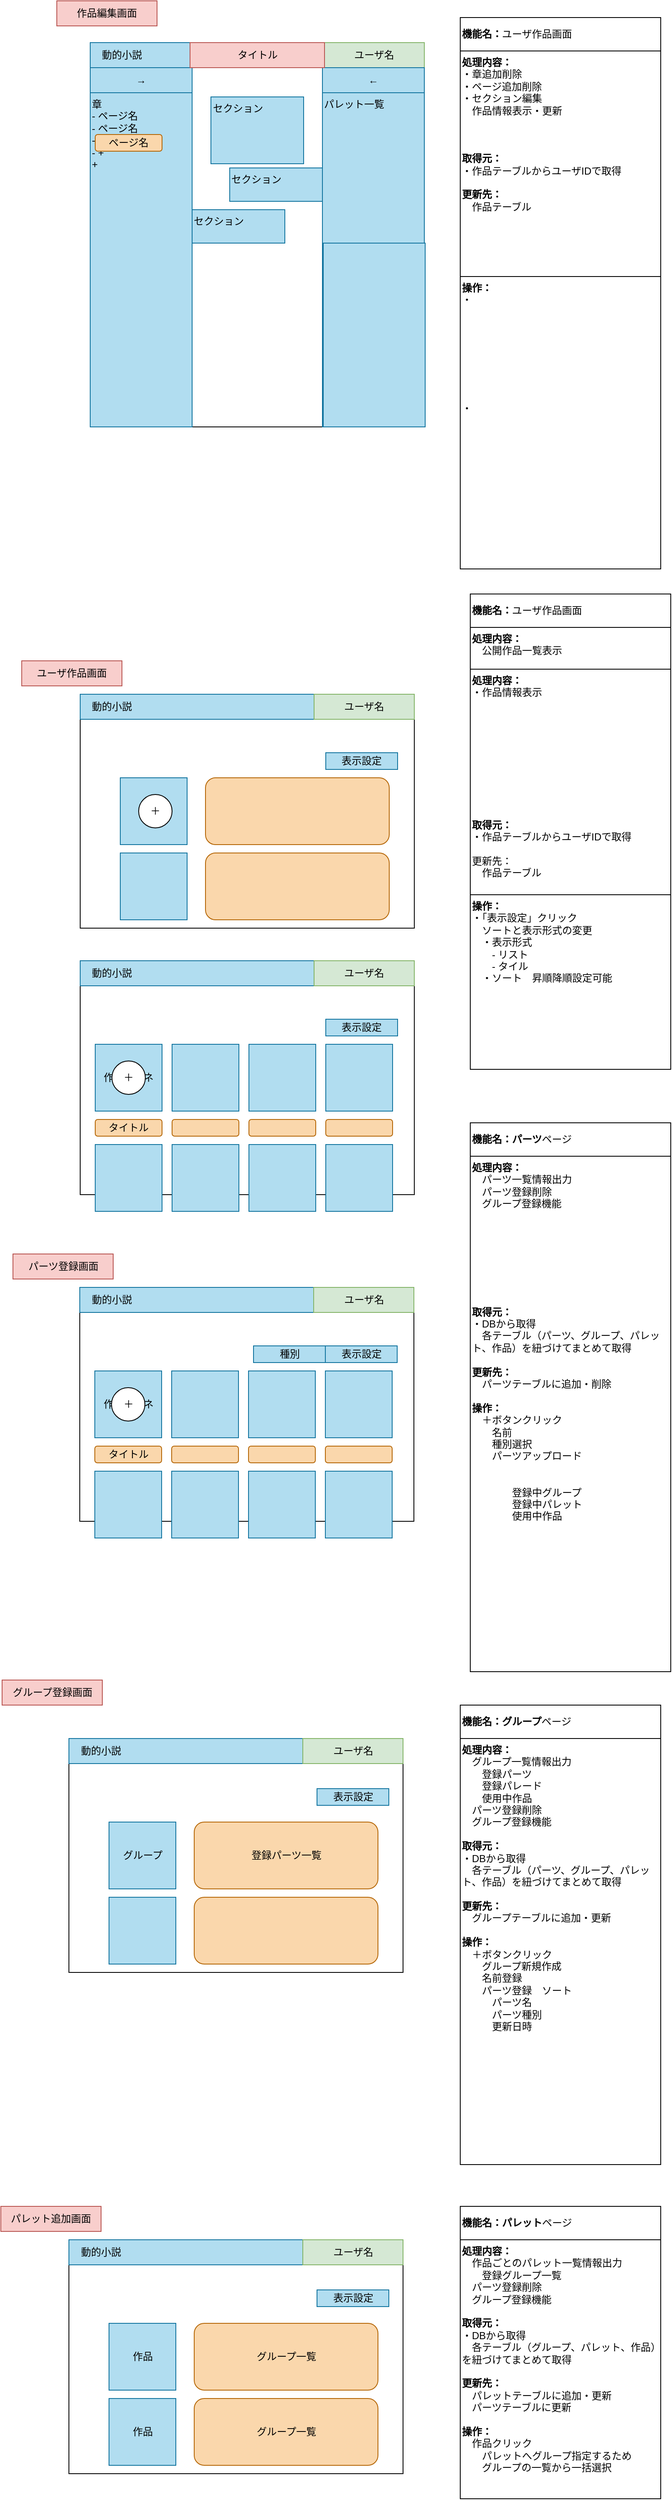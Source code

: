 <mxfile>
    <diagram id="nHD_Gq8wWqjprAnxEH-Q" name="ページ1">
        <mxGraphModel dx="1054" dy="617" grid="1" gridSize="10" guides="1" tooltips="1" connect="1" arrows="1" fold="1" page="1" pageScale="1" pageWidth="827" pageHeight="1169" math="0" shadow="0">
            <root>
                <mxCell id="0"/>
                <mxCell id="1" parent="0"/>
                <mxCell id="25" value="" style="rounded=0;whiteSpace=wrap;html=1;fontColor=#000000;" parent="1" vertex="1">
                    <mxGeometry x="120" y="850" width="400" height="280" as="geometry"/>
                </mxCell>
                <mxCell id="26" value="&lt;font color=&quot;#000000&quot;&gt;　動的小説&lt;/font&gt;" style="rounded=0;whiteSpace=wrap;html=1;fillColor=#b1ddf0;strokeColor=#10739e;align=left;" parent="1" vertex="1">
                    <mxGeometry x="120" y="850" width="400" height="30" as="geometry"/>
                </mxCell>
                <mxCell id="39" value="" style="rounded=0;whiteSpace=wrap;html=1;fillColor=#b1ddf0;strokeColor=#10739e;fontColor=#000000;" parent="1" vertex="1">
                    <mxGeometry x="168" y="950" width="80" height="80" as="geometry"/>
                </mxCell>
                <mxCell id="42" value="&lt;font color=&quot;#000000&quot;&gt;&lt;br&gt;&lt;/font&gt;" style="rounded=1;whiteSpace=wrap;html=1;fillColor=#fad7ac;strokeColor=#b46504;" parent="1" vertex="1">
                    <mxGeometry x="270" y="950" width="220" height="80" as="geometry"/>
                </mxCell>
                <mxCell id="48" value="表示設定" style="rounded=0;whiteSpace=wrap;html=1;fillColor=#b1ddf0;strokeColor=#10739e;fontColor=#000000;" parent="1" vertex="1">
                    <mxGeometry x="414" y="920" width="86" height="20" as="geometry"/>
                </mxCell>
                <mxCell id="64" value="" style="rounded=0;whiteSpace=wrap;html=1;fontColor=#000000;" parent="1" vertex="1">
                    <mxGeometry x="120" y="1169" width="400" height="280" as="geometry"/>
                </mxCell>
                <mxCell id="68" value="作品サムネ" style="rounded=0;whiteSpace=wrap;html=1;fillColor=#b1ddf0;strokeColor=#10739e;fontColor=#000000;" parent="1" vertex="1">
                    <mxGeometry x="138" y="1269" width="80" height="80" as="geometry"/>
                </mxCell>
                <mxCell id="69" value="" style="rounded=0;whiteSpace=wrap;html=1;fillColor=#b1ddf0;strokeColor=#10739e;fontColor=#000000;" parent="1" vertex="1">
                    <mxGeometry x="322" y="1269" width="80" height="80" as="geometry"/>
                </mxCell>
                <mxCell id="76" value="表示設定" style="rounded=0;whiteSpace=wrap;html=1;fillColor=#b1ddf0;strokeColor=#10739e;fontColor=#000000;" parent="1" vertex="1">
                    <mxGeometry x="414" y="1239" width="86" height="20" as="geometry"/>
                </mxCell>
                <mxCell id="78" value="&lt;font color=&quot;#000000&quot;&gt;&lt;br&gt;&lt;/font&gt;" style="rounded=1;whiteSpace=wrap;html=1;fillColor=#fad7ac;strokeColor=#b46504;" parent="1" vertex="1">
                    <mxGeometry x="270" y="1040" width="220" height="80" as="geometry"/>
                </mxCell>
                <mxCell id="80" value="" style="rounded=0;whiteSpace=wrap;html=1;fillColor=#b1ddf0;strokeColor=#10739e;fontColor=#000000;" parent="1" vertex="1">
                    <mxGeometry x="168" y="1040" width="80" height="80" as="geometry"/>
                </mxCell>
                <mxCell id="81" value="" style="rounded=0;whiteSpace=wrap;html=1;fillColor=#b1ddf0;strokeColor=#10739e;fontColor=#000000;" parent="1" vertex="1">
                    <mxGeometry x="230" y="1269" width="80" height="80" as="geometry"/>
                </mxCell>
                <mxCell id="82" value="" style="rounded=0;whiteSpace=wrap;html=1;fillColor=#b1ddf0;strokeColor=#10739e;fontColor=#000000;" parent="1" vertex="1">
                    <mxGeometry x="414" y="1269" width="80" height="80" as="geometry"/>
                </mxCell>
                <mxCell id="83" value="&lt;font color=&quot;#000000&quot;&gt;タイトル&lt;br&gt;&lt;/font&gt;" style="rounded=1;whiteSpace=wrap;html=1;fillColor=#fad7ac;strokeColor=#b46504;" parent="1" vertex="1">
                    <mxGeometry x="138" y="1359" width="80" height="20" as="geometry"/>
                </mxCell>
                <mxCell id="84" value="&lt;font color=&quot;#000000&quot;&gt;&lt;br&gt;&lt;/font&gt;" style="rounded=1;whiteSpace=wrap;html=1;fillColor=#fad7ac;strokeColor=#b46504;" parent="1" vertex="1">
                    <mxGeometry x="230" y="1359" width="80" height="20" as="geometry"/>
                </mxCell>
                <mxCell id="85" value="&lt;font color=&quot;#000000&quot;&gt;&lt;br&gt;&lt;/font&gt;" style="rounded=1;whiteSpace=wrap;html=1;fillColor=#fad7ac;strokeColor=#b46504;" parent="1" vertex="1">
                    <mxGeometry x="322" y="1359" width="80" height="20" as="geometry"/>
                </mxCell>
                <mxCell id="86" value="&lt;font color=&quot;#000000&quot;&gt;&lt;br&gt;&lt;/font&gt;" style="rounded=1;whiteSpace=wrap;html=1;fillColor=#fad7ac;strokeColor=#b46504;" parent="1" vertex="1">
                    <mxGeometry x="414" y="1359" width="80" height="20" as="geometry"/>
                </mxCell>
                <mxCell id="87" value="" style="rounded=0;whiteSpace=wrap;html=1;fillColor=#b1ddf0;strokeColor=#10739e;fontColor=#000000;" parent="1" vertex="1">
                    <mxGeometry x="138" y="1389" width="80" height="80" as="geometry"/>
                </mxCell>
                <mxCell id="88" value="" style="rounded=0;whiteSpace=wrap;html=1;fillColor=#b1ddf0;strokeColor=#10739e;fontColor=#000000;" parent="1" vertex="1">
                    <mxGeometry x="322" y="1389" width="80" height="80" as="geometry"/>
                </mxCell>
                <mxCell id="89" value="" style="rounded=0;whiteSpace=wrap;html=1;fillColor=#b1ddf0;strokeColor=#10739e;fontColor=#000000;" parent="1" vertex="1">
                    <mxGeometry x="230" y="1389" width="80" height="80" as="geometry"/>
                </mxCell>
                <mxCell id="90" value="" style="rounded=0;whiteSpace=wrap;html=1;fillColor=#b1ddf0;strokeColor=#10739e;fontColor=#000000;" parent="1" vertex="1">
                    <mxGeometry x="414" y="1389" width="80" height="80" as="geometry"/>
                </mxCell>
                <mxCell id="112" value="&lt;font&gt;ユーザ名&lt;br&gt;&lt;/font&gt;" style="rounded=0;whiteSpace=wrap;html=1;fillColor=#d5e8d4;strokeColor=#82b366;fontColor=#000000;" parent="1" vertex="1">
                    <mxGeometry x="400" y="850" width="120" height="30" as="geometry"/>
                </mxCell>
                <mxCell id="136" value="&lt;font color=&quot;#000000&quot;&gt;　動的小説&lt;/font&gt;" style="rounded=0;whiteSpace=wrap;html=1;fillColor=#b1ddf0;strokeColor=#10739e;align=left;" parent="1" vertex="1">
                    <mxGeometry x="120" y="1169" width="400" height="30" as="geometry"/>
                </mxCell>
                <mxCell id="137" value="&lt;font&gt;ユーザ名&lt;br&gt;&lt;/font&gt;" style="rounded=0;whiteSpace=wrap;html=1;fillColor=#d5e8d4;strokeColor=#82b366;fontColor=#000000;" parent="1" vertex="1">
                    <mxGeometry x="400" y="1169" width="120" height="30" as="geometry"/>
                </mxCell>
                <mxCell id="138" value="" style="rounded=0;whiteSpace=wrap;html=1;fontColor=#000000;" parent="1" vertex="1">
                    <mxGeometry x="106.5" y="2100" width="400" height="280" as="geometry"/>
                </mxCell>
                <mxCell id="139" value="&lt;font color=&quot;#000000&quot;&gt;　動的小説&lt;/font&gt;" style="rounded=0;whiteSpace=wrap;html=1;fillColor=#b1ddf0;strokeColor=#10739e;align=left;" parent="1" vertex="1">
                    <mxGeometry x="106.5" y="2100" width="400" height="30" as="geometry"/>
                </mxCell>
                <mxCell id="141" value="グループ" style="rounded=0;whiteSpace=wrap;html=1;fillColor=#b1ddf0;strokeColor=#10739e;fontColor=#000000;" parent="1" vertex="1">
                    <mxGeometry x="154.5" y="2200" width="80" height="80" as="geometry"/>
                </mxCell>
                <mxCell id="142" value="&lt;font color=&quot;#000000&quot;&gt;登録パーツ一覧&lt;br&gt;&lt;/font&gt;" style="rounded=1;whiteSpace=wrap;html=1;fillColor=#fad7ac;strokeColor=#b46504;" parent="1" vertex="1">
                    <mxGeometry x="256.5" y="2200" width="220" height="80" as="geometry"/>
                </mxCell>
                <mxCell id="144" value="&lt;font color=&quot;#000000&quot;&gt;&lt;br&gt;&lt;/font&gt;" style="rounded=1;whiteSpace=wrap;html=1;fillColor=#fad7ac;strokeColor=#b46504;" parent="1" vertex="1">
                    <mxGeometry x="256.5" y="2290" width="220" height="80" as="geometry"/>
                </mxCell>
                <mxCell id="145" value="" style="rounded=0;whiteSpace=wrap;html=1;fillColor=#b1ddf0;strokeColor=#10739e;fontColor=#000000;" parent="1" vertex="1">
                    <mxGeometry x="154.5" y="2290" width="80" height="80" as="geometry"/>
                </mxCell>
                <mxCell id="146" value="&lt;font&gt;ユーザ名&lt;br&gt;&lt;/font&gt;" style="rounded=0;whiteSpace=wrap;html=1;fillColor=#d5e8d4;strokeColor=#82b366;fontColor=#000000;" parent="1" vertex="1">
                    <mxGeometry x="386.5" y="2100" width="120" height="30" as="geometry"/>
                </mxCell>
                <mxCell id="147" value="グループ登録画面" style="rounded=0;whiteSpace=wrap;html=1;fillColor=#f8cecc;strokeColor=#b85450;fontColor=#000000;" parent="1" vertex="1">
                    <mxGeometry x="26.5" y="2030" width="120" height="30" as="geometry"/>
                </mxCell>
                <mxCell id="151" value="ユーザ作品画面" style="rounded=0;whiteSpace=wrap;html=1;fillColor=#f8cecc;strokeColor=#b85450;fontColor=#000000;" parent="1" vertex="1">
                    <mxGeometry x="50" y="810" width="120" height="30" as="geometry"/>
                </mxCell>
                <mxCell id="152" value="＋" style="ellipse;whiteSpace=wrap;html=1;aspect=fixed;" parent="1" vertex="1">
                    <mxGeometry x="190" y="970" width="40" height="40" as="geometry"/>
                </mxCell>
                <mxCell id="153" value="＋" style="ellipse;whiteSpace=wrap;html=1;aspect=fixed;" parent="1" vertex="1">
                    <mxGeometry x="158" y="1289" width="40" height="40" as="geometry"/>
                </mxCell>
                <mxCell id="157" value="" style="rounded=0;whiteSpace=wrap;html=1;fontColor=#000000;" parent="1" vertex="1">
                    <mxGeometry x="119.5" y="1560" width="400" height="280" as="geometry"/>
                </mxCell>
                <mxCell id="158" value="作品サムネ" style="rounded=0;whiteSpace=wrap;html=1;fillColor=#b1ddf0;strokeColor=#10739e;fontColor=#000000;" parent="1" vertex="1">
                    <mxGeometry x="137.5" y="1660" width="80" height="80" as="geometry"/>
                </mxCell>
                <mxCell id="159" value="" style="rounded=0;whiteSpace=wrap;html=1;fillColor=#b1ddf0;strokeColor=#10739e;fontColor=#000000;" parent="1" vertex="1">
                    <mxGeometry x="321.5" y="1660" width="80" height="80" as="geometry"/>
                </mxCell>
                <mxCell id="160" value="表示設定" style="rounded=0;whiteSpace=wrap;html=1;fillColor=#b1ddf0;strokeColor=#10739e;fontColor=#000000;" parent="1" vertex="1">
                    <mxGeometry x="413.5" y="1630" width="86" height="20" as="geometry"/>
                </mxCell>
                <mxCell id="161" value="" style="rounded=0;whiteSpace=wrap;html=1;fillColor=#b1ddf0;strokeColor=#10739e;fontColor=#000000;" parent="1" vertex="1">
                    <mxGeometry x="229.5" y="1660" width="80" height="80" as="geometry"/>
                </mxCell>
                <mxCell id="162" value="" style="rounded=0;whiteSpace=wrap;html=1;fillColor=#b1ddf0;strokeColor=#10739e;fontColor=#000000;" parent="1" vertex="1">
                    <mxGeometry x="413.5" y="1660" width="80" height="80" as="geometry"/>
                </mxCell>
                <mxCell id="163" value="&lt;font color=&quot;#000000&quot;&gt;タイトル&lt;br&gt;&lt;/font&gt;" style="rounded=1;whiteSpace=wrap;html=1;fillColor=#fad7ac;strokeColor=#b46504;" parent="1" vertex="1">
                    <mxGeometry x="137.5" y="1750" width="80" height="20" as="geometry"/>
                </mxCell>
                <mxCell id="164" value="&lt;font color=&quot;#000000&quot;&gt;&lt;br&gt;&lt;/font&gt;" style="rounded=1;whiteSpace=wrap;html=1;fillColor=#fad7ac;strokeColor=#b46504;" parent="1" vertex="1">
                    <mxGeometry x="229.5" y="1750" width="80" height="20" as="geometry"/>
                </mxCell>
                <mxCell id="165" value="&lt;font color=&quot;#000000&quot;&gt;&lt;br&gt;&lt;/font&gt;" style="rounded=1;whiteSpace=wrap;html=1;fillColor=#fad7ac;strokeColor=#b46504;" parent="1" vertex="1">
                    <mxGeometry x="321.5" y="1750" width="80" height="20" as="geometry"/>
                </mxCell>
                <mxCell id="166" value="&lt;font color=&quot;#000000&quot;&gt;&lt;br&gt;&lt;/font&gt;" style="rounded=1;whiteSpace=wrap;html=1;fillColor=#fad7ac;strokeColor=#b46504;" parent="1" vertex="1">
                    <mxGeometry x="413.5" y="1750" width="80" height="20" as="geometry"/>
                </mxCell>
                <mxCell id="167" value="" style="rounded=0;whiteSpace=wrap;html=1;fillColor=#b1ddf0;strokeColor=#10739e;fontColor=#000000;" parent="1" vertex="1">
                    <mxGeometry x="137.5" y="1780" width="80" height="80" as="geometry"/>
                </mxCell>
                <mxCell id="168" value="" style="rounded=0;whiteSpace=wrap;html=1;fillColor=#b1ddf0;strokeColor=#10739e;fontColor=#000000;" parent="1" vertex="1">
                    <mxGeometry x="321.5" y="1780" width="80" height="80" as="geometry"/>
                </mxCell>
                <mxCell id="169" value="" style="rounded=0;whiteSpace=wrap;html=1;fillColor=#b1ddf0;strokeColor=#10739e;fontColor=#000000;" parent="1" vertex="1">
                    <mxGeometry x="229.5" y="1780" width="80" height="80" as="geometry"/>
                </mxCell>
                <mxCell id="170" value="" style="rounded=0;whiteSpace=wrap;html=1;fillColor=#b1ddf0;strokeColor=#10739e;fontColor=#000000;" parent="1" vertex="1">
                    <mxGeometry x="413.5" y="1780" width="80" height="80" as="geometry"/>
                </mxCell>
                <mxCell id="171" value="&lt;font color=&quot;#000000&quot;&gt;　動的小説&lt;/font&gt;" style="rounded=0;whiteSpace=wrap;html=1;fillColor=#b1ddf0;strokeColor=#10739e;align=left;" parent="1" vertex="1">
                    <mxGeometry x="119.5" y="1560" width="400" height="30" as="geometry"/>
                </mxCell>
                <mxCell id="172" value="&lt;font&gt;ユーザ名&lt;br&gt;&lt;/font&gt;" style="rounded=0;whiteSpace=wrap;html=1;fillColor=#d5e8d4;strokeColor=#82b366;fontColor=#000000;" parent="1" vertex="1">
                    <mxGeometry x="399.5" y="1560" width="120" height="30" as="geometry"/>
                </mxCell>
                <mxCell id="174" value="＋" style="ellipse;whiteSpace=wrap;html=1;aspect=fixed;" parent="1" vertex="1">
                    <mxGeometry x="157.5" y="1680" width="40" height="40" as="geometry"/>
                </mxCell>
                <mxCell id="177" value="種別" style="rounded=0;whiteSpace=wrap;html=1;fillColor=#b1ddf0;strokeColor=#10739e;fontColor=#000000;" parent="1" vertex="1">
                    <mxGeometry x="327.5" y="1630" width="86" height="20" as="geometry"/>
                </mxCell>
                <mxCell id="178" value="パーツ登録画面" style="rounded=0;whiteSpace=wrap;html=1;fillColor=#f8cecc;strokeColor=#b85450;fontColor=#000000;" parent="1" vertex="1">
                    <mxGeometry x="39.5" y="1520" width="120" height="30" as="geometry"/>
                </mxCell>
                <mxCell id="180" value="表示設定" style="rounded=0;whiteSpace=wrap;html=1;fillColor=#b1ddf0;strokeColor=#10739e;fontColor=#000000;" parent="1" vertex="1">
                    <mxGeometry x="403.5" y="2160" width="86" height="20" as="geometry"/>
                </mxCell>
                <mxCell id="181" value="" style="rounded=0;whiteSpace=wrap;html=1;fontColor=#000000;" parent="1" vertex="1">
                    <mxGeometry x="132" y="70" width="400" height="460" as="geometry"/>
                </mxCell>
                <mxCell id="182" value="&lt;font color=&quot;#000000&quot;&gt;　動的小説&lt;/font&gt;" style="rounded=0;whiteSpace=wrap;html=1;fillColor=#b1ddf0;strokeColor=#10739e;align=left;" parent="1" vertex="1">
                    <mxGeometry x="132" y="70" width="400" height="30" as="geometry"/>
                </mxCell>
                <mxCell id="183" value="&lt;font&gt;ユーザ名&lt;br&gt;&lt;/font&gt;" style="rounded=0;whiteSpace=wrap;html=1;fillColor=#d5e8d4;strokeColor=#82b366;fontColor=#000000;" parent="1" vertex="1">
                    <mxGeometry x="412" y="70" width="120" height="30" as="geometry"/>
                </mxCell>
                <mxCell id="189" value="&lt;font&gt;作品編集画面&lt;/font&gt;" style="rounded=0;whiteSpace=wrap;html=1;fillColor=#f8cecc;strokeColor=#b85450;fontColor=#000000;" parent="1" vertex="1">
                    <mxGeometry x="92" y="20" width="120" height="30" as="geometry"/>
                </mxCell>
                <mxCell id="201" value="&lt;font color=&quot;#000000&quot;&gt;←&lt;/font&gt;" style="rounded=0;whiteSpace=wrap;html=1;fillColor=#b1ddf0;strokeColor=#10739e;" parent="1" vertex="1">
                    <mxGeometry x="410" y="100" width="122" height="30" as="geometry"/>
                </mxCell>
                <mxCell id="202" value="&lt;font color=&quot;#000000&quot;&gt;→&lt;/font&gt;" style="rounded=0;whiteSpace=wrap;html=1;fillColor=#b1ddf0;strokeColor=#10739e;" parent="1" vertex="1">
                    <mxGeometry x="132" y="100" width="122" height="30" as="geometry"/>
                </mxCell>
                <mxCell id="204" value="&lt;font color=&quot;#000000&quot;&gt;章&lt;br&gt;- ページ名&lt;br&gt;- ページ名&lt;br&gt;- ページ名&lt;br&gt;- +&lt;br&gt;+&lt;br&gt;&lt;/font&gt;" style="rounded=0;whiteSpace=wrap;html=1;fillColor=#b1ddf0;strokeColor=#10739e;align=left;verticalAlign=top;" parent="1" vertex="1">
                    <mxGeometry x="132" y="130" width="122" height="400" as="geometry"/>
                </mxCell>
                <mxCell id="206" value="&lt;font color=&quot;#000000&quot;&gt;パレット一覧&lt;br&gt;&lt;br&gt;&lt;/font&gt;" style="rounded=0;whiteSpace=wrap;html=1;fillColor=#b1ddf0;strokeColor=#10739e;align=left;verticalAlign=top;" parent="1" vertex="1">
                    <mxGeometry x="410" y="130" width="122" height="400" as="geometry"/>
                </mxCell>
                <mxCell id="207" value="&lt;font color=&quot;#000000&quot;&gt;&lt;br&gt;&lt;/font&gt;" style="rounded=0;whiteSpace=wrap;html=1;fillColor=#b1ddf0;strokeColor=#10739e;align=left;verticalAlign=top;" parent="1" vertex="1">
                    <mxGeometry x="411" y="310" width="122" height="220" as="geometry"/>
                </mxCell>
                <mxCell id="208" value="&lt;font color=&quot;#000000&quot;&gt;セクション&lt;br&gt;&lt;/font&gt;" style="rounded=0;whiteSpace=wrap;html=1;fillColor=#b1ddf0;strokeColor=#10739e;align=left;verticalAlign=top;" parent="1" vertex="1">
                    <mxGeometry x="254" y="270" width="111" height="40" as="geometry"/>
                </mxCell>
                <mxCell id="209" value="&lt;font color=&quot;#000000&quot;&gt;セクション&lt;br&gt;&lt;/font&gt;" style="rounded=0;whiteSpace=wrap;html=1;fillColor=#b1ddf0;strokeColor=#10739e;align=left;verticalAlign=top;" parent="1" vertex="1">
                    <mxGeometry x="299" y="220" width="111" height="40" as="geometry"/>
                </mxCell>
                <mxCell id="210" value="&lt;font color=&quot;#000000&quot;&gt;セクション&lt;br&gt;&lt;/font&gt;" style="rounded=0;whiteSpace=wrap;html=1;fillColor=#b1ddf0;strokeColor=#10739e;align=left;verticalAlign=top;" parent="1" vertex="1">
                    <mxGeometry x="276.5" y="135" width="111" height="80" as="geometry"/>
                </mxCell>
                <mxCell id="215" value="タイトル" style="rounded=0;whiteSpace=wrap;html=1;fillColor=#f8cecc;strokeColor=#b85450;fontColor=#000000;" parent="1" vertex="1">
                    <mxGeometry x="251.5" y="70" width="161" height="30" as="geometry"/>
                </mxCell>
                <mxCell id="231" value="&lt;b&gt;機能名：パーツ&lt;/b&gt;ページ" style="rounded=0;whiteSpace=wrap;html=1;align=left;verticalAlign=middle;" vertex="1" parent="1">
                    <mxGeometry x="587" y="1363" width="240" height="40" as="geometry"/>
                </mxCell>
                <mxCell id="232" value="&lt;b&gt;処理内容：&lt;/b&gt;&lt;br&gt;　パーツ一覧情報出力&lt;br&gt;　パーツ登録削除&lt;br&gt;　グループ登録機能&lt;br&gt;&lt;b&gt;&lt;br&gt;&lt;/b&gt;&lt;font color=&quot;#ffffff&quot;&gt;パーツ検索、ソート、表示設定：&lt;br&gt;&lt;/font&gt;&lt;span style=&quot;color: rgb(255 , 255 , 255)&quot;&gt;　- 名前&lt;br&gt;&lt;/span&gt;&lt;span style=&quot;color: rgb(255 , 255 , 255)&quot;&gt;　- 種別（画像、動画、&lt;/span&gt;&lt;span style=&quot;color: rgb(255 , 255 , 255)&quot;&gt;立ち絵、&lt;/span&gt;&lt;span style=&quot;color: rgb(255 , 255 , 255)&quot;&gt;セリフ枠、&lt;/span&gt;&lt;span style=&quot;color: rgb(255 , 255 , 255)&quot;&gt;文字フォントなど&lt;/span&gt;&lt;span style=&quot;color: rgb(255 , 255 , 255)&quot;&gt;）&lt;br&gt;&lt;/span&gt;&lt;font color=&quot;#ffffff&quot;&gt;&lt;span style=&quot;text-align: center&quot;&gt;　- 登録日&lt;/span&gt;&lt;br style=&quot;text-align: center&quot;&gt;&lt;/font&gt;&lt;span style=&quot;color: rgb(255 , 255 , 255) ; text-align: center&quot;&gt;　-&amp;nbsp;&lt;/span&gt;&lt;font color=&quot;#ffffff&quot;&gt;&lt;span style=&quot;text-align: center&quot;&gt;更新日&lt;br&gt;&lt;/span&gt;&lt;/font&gt;&lt;b&gt;&lt;br&gt;取得元：&lt;/b&gt;&lt;br&gt;・DBから取得&lt;br&gt;　各テーブル（パーツ、グループ、パレット、作品）を紐づけてまとめて取得&lt;br&gt;&lt;br&gt;&lt;b&gt;更新先：&lt;/b&gt;&lt;br&gt;　パーツテーブルに追加・削除&lt;br&gt;&lt;br&gt;&lt;b&gt;操作：&lt;/b&gt;&lt;br&gt;　＋ボタンクリック&lt;br&gt;　　名前&lt;br&gt;　　種別選択&lt;br&gt;　　パーツアップロード&lt;br&gt;&lt;span style=&quot;color: rgb(255 , 255 , 255)&quot;&gt;　パーツクリック&lt;/span&gt;&lt;br&gt;&lt;span style=&quot;color: rgb(255 , 255 , 255)&quot;&gt;　　モーダルから詳細表示&lt;/span&gt;&lt;br&gt;　　　　登録中グループ&lt;br&gt;　　　　登録中パレット&lt;br&gt;　　　　使用中作品&lt;br&gt;&lt;div&gt;&lt;span style=&quot;color: rgb(255 , 255 , 255)&quot;&gt;　　　名前変更&lt;/span&gt;&lt;br&gt;&lt;/div&gt;&lt;div&gt;&lt;font color=&quot;#ffffff&quot;&gt;　　　グループ登録&lt;/font&gt;&lt;/div&gt;&lt;div&gt;&lt;font color=&quot;#ffffff&quot;&gt;　　　　グループ名一覧から一括選択&lt;/font&gt;&lt;/div&gt;&lt;div&gt;&lt;div&gt;&lt;font color=&quot;#ffffff&quot;&gt;　　　削除&lt;/font&gt;&lt;/div&gt;&lt;/div&gt;&lt;div&gt;&lt;font color=&quot;#ffffff&quot;&gt;　プルダウンから表示種別を選択&lt;/font&gt;&lt;/div&gt;&lt;div&gt;&lt;font color=&quot;#ffffff&quot;&gt;　　- グループ名&lt;br&gt;&lt;/font&gt;&lt;span style=&quot;color: rgb(255 , 255 , 255)&quot;&gt;　　- 立ち絵&lt;br&gt;　　- セリフ枠&lt;br&gt;　　- 文字フォント&lt;br&gt;　　- 背景画像&lt;br&gt;　　- 動画&lt;/span&gt;&lt;font color=&quot;#ffffff&quot;&gt;&lt;br&gt;&lt;/font&gt;&lt;/div&gt;" style="rounded=0;whiteSpace=wrap;html=1;align=left;verticalAlign=top;" vertex="1" parent="1">
                    <mxGeometry x="587" y="1403" width="240" height="617" as="geometry"/>
                </mxCell>
                <mxCell id="233" value="&lt;b&gt;機能名：グループ&lt;/b&gt;ページ" style="rounded=0;whiteSpace=wrap;html=1;align=left;verticalAlign=middle;" vertex="1" parent="1">
                    <mxGeometry x="575" y="2060" width="240" height="40" as="geometry"/>
                </mxCell>
                <mxCell id="234" value="&lt;b&gt;処理内容：&lt;/b&gt;&lt;br&gt;　グループ一覧情報出力&lt;br&gt;　　登録パーツ&lt;br&gt;　　登録パレード&lt;br&gt;　　使用中作品&lt;br&gt;　パーツ登録削除&lt;br&gt;　グループ登録機能&lt;br&gt;&lt;br&gt;&lt;b&gt;取得元：&lt;/b&gt;&lt;br&gt;・DBから取得&lt;br&gt;　各テーブル（パーツ、グループ、パレット、作品）を紐づけてまとめて取得&lt;br&gt;&lt;br&gt;&lt;b&gt;更新先：&lt;/b&gt;&lt;br&gt;　グループテーブルに追加・更新&lt;br&gt;&lt;br&gt;&lt;b&gt;操作：&lt;/b&gt;&lt;br&gt;　＋ボタンクリック&lt;br&gt;　　グループ新規作成&lt;br&gt;　　名前登録&lt;br&gt;　　パーツ登録　ソート&lt;br&gt;　　　パーツ名&lt;br&gt;　　　パーツ種別&lt;br&gt;　　　更新日時&lt;br&gt;&lt;br&gt;&lt;div&gt;&lt;font color=&quot;#ffffff&quot;&gt;　既存グループクリック&lt;/font&gt;&lt;/div&gt;&lt;div&gt;&lt;font color=&quot;#ffffff&quot;&gt;　　モーダル表示&lt;/font&gt;&lt;/div&gt;&lt;div&gt;&lt;font color=&quot;#ffffff&quot;&gt;　　　削除&lt;/font&gt;&lt;/div&gt;&lt;div&gt;&lt;font color=&quot;#ffffff&quot;&gt;　　　名前変更&lt;/font&gt;&lt;/div&gt;&lt;div&gt;&lt;font color=&quot;#ffffff&quot;&gt;　　　パーツ登録&lt;/font&gt;&lt;/div&gt;&lt;div&gt;&lt;font color=&quot;#ffffff&quot;&gt;　　　　グループ名一覧から一括選択&lt;/font&gt;&lt;/div&gt;&lt;div&gt;&lt;font color=&quot;#ffffff&quot;&gt;　　　パレット登録&lt;/font&gt;&lt;/div&gt;&lt;div&gt;&lt;font color=&quot;#ffffff&quot;&gt;　　　　作品一覧から一括選択&lt;/font&gt;&lt;/div&gt;&lt;div&gt;&lt;font color=&quot;#ffffff&quot;&gt;　　　　登録済みグループ一覧を表示&lt;/font&gt;&lt;/div&gt;" style="rounded=0;whiteSpace=wrap;html=1;align=left;verticalAlign=top;" vertex="1" parent="1">
                    <mxGeometry x="575" y="2100" width="240" height="510" as="geometry"/>
                </mxCell>
                <mxCell id="235" value="" style="rounded=0;whiteSpace=wrap;html=1;fontColor=#000000;" vertex="1" parent="1">
                    <mxGeometry x="106.5" y="2700" width="400" height="280" as="geometry"/>
                </mxCell>
                <mxCell id="236" value="&lt;font color=&quot;#000000&quot;&gt;　動的小説&lt;/font&gt;" style="rounded=0;whiteSpace=wrap;html=1;fillColor=#b1ddf0;strokeColor=#10739e;align=left;" vertex="1" parent="1">
                    <mxGeometry x="106.5" y="2700" width="400" height="30" as="geometry"/>
                </mxCell>
                <mxCell id="237" value="作品" style="rounded=0;whiteSpace=wrap;html=1;fillColor=#b1ddf0;strokeColor=#10739e;fontColor=#000000;" vertex="1" parent="1">
                    <mxGeometry x="154.5" y="2800" width="80" height="80" as="geometry"/>
                </mxCell>
                <mxCell id="238" value="&lt;font color=&quot;#000000&quot;&gt;グループ一覧&lt;br&gt;&lt;/font&gt;" style="rounded=1;whiteSpace=wrap;html=1;fillColor=#fad7ac;strokeColor=#b46504;" vertex="1" parent="1">
                    <mxGeometry x="256.5" y="2800" width="220" height="80" as="geometry"/>
                </mxCell>
                <mxCell id="239" value="&lt;font color=&quot;#000000&quot;&gt;グループ一覧&lt;br&gt;&lt;/font&gt;" style="rounded=1;whiteSpace=wrap;html=1;fillColor=#fad7ac;strokeColor=#b46504;" vertex="1" parent="1">
                    <mxGeometry x="256.5" y="2890" width="220" height="80" as="geometry"/>
                </mxCell>
                <mxCell id="240" value="作品" style="rounded=0;whiteSpace=wrap;html=1;fillColor=#b1ddf0;strokeColor=#10739e;fontColor=#000000;" vertex="1" parent="1">
                    <mxGeometry x="154.5" y="2890" width="80" height="80" as="geometry"/>
                </mxCell>
                <mxCell id="241" value="&lt;font&gt;ユーザ名&lt;br&gt;&lt;/font&gt;" style="rounded=0;whiteSpace=wrap;html=1;fillColor=#d5e8d4;strokeColor=#82b366;fontColor=#000000;" vertex="1" parent="1">
                    <mxGeometry x="386.5" y="2700" width="120" height="30" as="geometry"/>
                </mxCell>
                <mxCell id="242" value="表示設定" style="rounded=0;whiteSpace=wrap;html=1;fillColor=#b1ddf0;strokeColor=#10739e;fontColor=#000000;" vertex="1" parent="1">
                    <mxGeometry x="403.5" y="2760" width="86" height="20" as="geometry"/>
                </mxCell>
                <mxCell id="243" value="&lt;b&gt;機能名：パレット&lt;/b&gt;ページ" style="rounded=0;whiteSpace=wrap;html=1;align=left;verticalAlign=middle;" vertex="1" parent="1">
                    <mxGeometry x="575" y="2660" width="240" height="40" as="geometry"/>
                </mxCell>
                <mxCell id="244" value="&lt;b&gt;処理内容：&lt;/b&gt;&lt;br&gt;　作品ごとのパレット一覧情報出力&lt;br&gt;　　登録グループ一覧&lt;br&gt;　パーツ登録削除&lt;br&gt;　グループ登録機能&lt;br&gt;&lt;br&gt;&lt;b&gt;取得元：&lt;/b&gt;&lt;br&gt;・DBから取得&lt;br&gt;　各テーブル（グループ、パレット、作品）を紐づけてまとめて取得&lt;br&gt;&lt;br&gt;&lt;b&gt;更新先：&lt;/b&gt;&lt;br&gt;　パレットテーブルに追加・更新&lt;br&gt;　パーツテーブルに更新&lt;br&gt;&lt;br&gt;&lt;b&gt;操作：&lt;/b&gt;&lt;br&gt;　作品クリック&lt;br&gt;　　パレットへグループ指定するため&lt;br&gt;　　グループの一覧から一括選択&lt;br&gt;" style="rounded=0;whiteSpace=wrap;html=1;align=left;verticalAlign=top;" vertex="1" parent="1">
                    <mxGeometry x="575" y="2700" width="240" height="310" as="geometry"/>
                </mxCell>
                <mxCell id="245" value="パレット追加画面" style="rounded=0;whiteSpace=wrap;html=1;fillColor=#f8cecc;strokeColor=#b85450;fontColor=#000000;" vertex="1" parent="1">
                    <mxGeometry x="25" y="2660" width="120" height="30" as="geometry"/>
                </mxCell>
                <mxCell id="248" value="&lt;b&gt;機能名：&lt;/b&gt;ユーザ作品画面" style="rounded=0;whiteSpace=wrap;html=1;align=left;verticalAlign=middle;" vertex="1" parent="1">
                    <mxGeometry x="587" y="730" width="240" height="40" as="geometry"/>
                </mxCell>
                <mxCell id="249" value="&lt;b&gt;処理内容：&lt;br&gt;&lt;/b&gt;　公開作品一覧表示&lt;br&gt;　" style="rounded=0;whiteSpace=wrap;html=1;align=left;verticalAlign=top;" vertex="1" parent="1">
                    <mxGeometry x="587" y="770" width="240" height="50" as="geometry"/>
                </mxCell>
                <mxCell id="250" value="&lt;b&gt;処理内容：&lt;br&gt;&lt;/b&gt;・作品情報表示&lt;br&gt;&lt;span style=&quot;color: rgb(255 , 255 , 255)&quot;&gt;- サムネ&lt;br&gt;- タイトル&lt;/span&gt;&lt;span style=&quot;color: rgb(255 , 255 , 255)&quot;&gt;&lt;br&gt;&lt;/span&gt;&lt;font color=&quot;#ffffff&quot;&gt;&lt;span style=&quot;text-align: center&quot;&gt;- お気に入り数&lt;br&gt;- 初回公開日　※&lt;/span&gt;&lt;br style=&quot;text-align: center&quot;&gt;&lt;/font&gt;&lt;span style=&quot;color: rgb(255 , 255 , 255) ; text-align: center&quot;&gt;-&amp;nbsp;&lt;/span&gt;&lt;font color=&quot;#ffffff&quot;&gt;&lt;span style=&quot;text-align: center&quot;&gt;更新日　　　※&lt;/span&gt;&lt;br style=&quot;text-align: center&quot;&gt;&lt;/font&gt;&lt;span style=&quot;color: rgb(255 , 255 , 255) ; text-align: center&quot;&gt;-&amp;nbsp;&lt;/span&gt;&lt;font color=&quot;#ffffff&quot;&gt;&lt;span style=&quot;text-align: center&quot;&gt;ページ数　　※&lt;/span&gt;&lt;br style=&quot;text-align: center&quot;&gt;&lt;/font&gt;&lt;span style=&quot;color: rgb(255 , 255 , 255) ; text-align: center&quot;&gt;-&amp;nbsp;&lt;/span&gt;&lt;font color=&quot;#ffffff&quot;&gt;&lt;span style=&quot;text-align: center&quot;&gt;タグ　　　　※&lt;/span&gt;&lt;/font&gt;&lt;span style=&quot;color: rgb(255 , 255 , 255)&quot;&gt;&lt;br&gt;- 前書き　　　※&lt;br&gt;&lt;/span&gt;&lt;span style=&quot;color: rgb(255 , 255 , 255)&quot;&gt;※表示形式が「リスト」の場合は出力&lt;/span&gt;&lt;br&gt;&lt;br&gt;&lt;b&gt;取得元：&lt;/b&gt;&lt;br&gt;・作品テーブルからユーザIDで取得&lt;br&gt;&lt;br&gt;更新先：&lt;br&gt;　作品テーブル" style="rounded=0;whiteSpace=wrap;html=1;align=left;verticalAlign=top;" vertex="1" parent="1">
                    <mxGeometry x="587" y="820" width="240" height="270" as="geometry"/>
                </mxCell>
                <mxCell id="251" value="&lt;b&gt;操作：&lt;br&gt;&lt;/b&gt;・「表示設定」クリック&lt;br&gt;　ソートと表示形式の変更&lt;br&gt;　・表示形式&lt;br&gt;　　- リスト&lt;br&gt;　　- タイル&lt;br&gt;　・ソート　昇順降順設定可能&lt;br&gt;&lt;span style=&quot;color: rgb(255 , 255 , 255)&quot;&gt;　　- タイトル&lt;br&gt;&lt;/span&gt;&lt;span style=&quot;color: rgb(255 , 255 , 255)&quot;&gt;　　-&amp;nbsp;&lt;/span&gt;&lt;span style=&quot;color: rgb(255 , 255 , 255)&quot;&gt;お気に入り数&lt;br&gt;&lt;/span&gt;&lt;font color=&quot;#ffffff&quot;&gt;&lt;span style=&quot;text-align: center&quot;&gt;　　- 初回公開日&lt;/span&gt;&lt;br style=&quot;text-align: center&quot;&gt;&lt;/font&gt;&lt;span style=&quot;color: rgb(255 , 255 , 255) ; text-align: center&quot;&gt;　　-&amp;nbsp;&lt;/span&gt;&lt;font color=&quot;#ffffff&quot;&gt;&lt;span style=&quot;text-align: center&quot;&gt;更新日&lt;/span&gt;&lt;br style=&quot;text-align: center&quot;&gt;&lt;/font&gt;&lt;span style=&quot;color: rgb(255 , 255 , 255)&quot;&gt;　　- ページ数&lt;br&gt;&lt;/span&gt;&lt;span style=&quot;color: rgb(255 , 255 , 255)&quot;&gt;　＋又は作品クリックで編集ページに遷移&lt;br&gt;&lt;/span&gt;" style="rounded=0;whiteSpace=wrap;html=1;align=left;verticalAlign=top;" vertex="1" parent="1">
                    <mxGeometry x="587" y="1090" width="240" height="209" as="geometry"/>
                </mxCell>
                <mxCell id="253" value="&lt;b&gt;機能名：&lt;/b&gt;ユーザ作品画面" style="rounded=0;whiteSpace=wrap;html=1;align=left;verticalAlign=middle;" vertex="1" parent="1">
                    <mxGeometry x="575" y="40" width="240" height="40" as="geometry"/>
                </mxCell>
                <mxCell id="254" value="&lt;b&gt;処理内容：&lt;br&gt;&lt;/b&gt;　公開作品一覧表示&lt;br&gt;　" style="rounded=0;whiteSpace=wrap;html=1;align=left;verticalAlign=top;" vertex="1" parent="1">
                    <mxGeometry x="575" y="170" width="240" height="50" as="geometry"/>
                </mxCell>
                <mxCell id="255" value="&lt;b&gt;処理内容：&lt;/b&gt;&lt;br&gt;・章追加削除&lt;br&gt;・ページ追加削除&lt;br&gt;・セクション編集&lt;br&gt;　作品情報表示・更新&lt;br&gt;&lt;span style=&quot;color: rgb(255 , 255 , 255)&quot;&gt;　タイトル、章、ページ、パレット&lt;br&gt;&lt;/span&gt;&lt;span style=&quot;color: rgb(255 , 255 , 255)&quot;&gt;※表示形式が「リスト」の場合は出力&lt;/span&gt;&lt;br&gt;&lt;br&gt;&lt;b&gt;取得元：&lt;/b&gt;&lt;br&gt;・作品テーブルからユーザIDで取得&lt;br&gt;&lt;br&gt;&lt;b&gt;更新先：&lt;/b&gt;&lt;br&gt;　作品テーブル" style="rounded=0;whiteSpace=wrap;html=1;align=left;verticalAlign=top;" vertex="1" parent="1">
                    <mxGeometry x="575" y="80" width="240" height="270" as="geometry"/>
                </mxCell>
                <mxCell id="256" value="&lt;b&gt;操作：&lt;br&gt;&lt;/b&gt;・&lt;span style=&quot;color: rgb(255 , 255 , 255)&quot;&gt;目次&lt;/span&gt;&lt;div style=&quot;color: rgb(0 , 0 , 0)&quot;&gt;&lt;/div&gt;&lt;span style=&quot;color: rgb(255 , 255 , 255)&quot;&gt;　- ＋もしくは&lt;/span&gt;&lt;span style=&quot;color: rgb(255 , 255 , 255)&quot;&gt;章クリック&lt;/span&gt;&lt;span style=&quot;color: rgb(255 , 255 , 255)&quot;&gt;&lt;br&gt;&lt;/span&gt;&lt;div style=&quot;color: rgb(0 , 0 , 0)&quot;&gt;&lt;font color=&quot;#ffffff&quot;&gt;　　章追加&lt;/font&gt;&lt;/div&gt;&lt;div style=&quot;color: rgb(0 , 0 , 0)&quot;&gt;&lt;font color=&quot;#ffffff&quot;&gt;　　名前編集&lt;br&gt;&lt;/font&gt;&lt;/div&gt;&lt;span style=&quot;color: rgb(255 , 255 , 255)&quot;&gt;　+ もしくは&lt;/span&gt;&lt;span style=&quot;color: rgb(255 , 255 , 255)&quot;&gt;ページクリック&lt;br&gt;　　ページ追加&lt;br&gt;　　名前編集&lt;br&gt;　　編集ページ切り替え&lt;br&gt;　　編集中のページを目立たせる&lt;br&gt;&lt;/span&gt;・&lt;font color=&quot;#ffffff&quot;&gt;セクション&lt;/font&gt;&lt;div style=&quot;color: rgb(0 , 0 , 0)&quot;&gt;&lt;/div&gt;&lt;span style=&quot;color: rgb(255 , 255 , 255)&quot;&gt;　＋もしくはセクション&lt;/span&gt;&lt;span style=&quot;color: rgb(255 , 255 , 255)&quot;&gt;クリック&lt;/span&gt;&lt;span style=&quot;color: rgb(255 , 255 , 255)&quot;&gt;&lt;br&gt;&lt;/span&gt;&lt;div style=&quot;color: rgb(0 , 0 , 0)&quot;&gt;&lt;font color=&quot;#ffffff&quot;&gt;　　セクション編集&lt;/font&gt;&lt;/div&gt;&lt;div style=&quot;color: rgb(0 , 0 , 0)&quot;&gt;&lt;font color=&quot;#ffffff&quot;&gt;　　　- キャラ名&lt;/font&gt;&lt;/div&gt;&lt;span style=&quot;color: rgb(255 , 255 , 255)&quot;&gt;　　　-&amp;nbsp;&lt;/span&gt;&lt;span style=&quot;color: rgb(255 , 255 , 255)&quot;&gt;立ち絵&lt;/span&gt;&lt;span style=&quot;color: rgb(255 , 255 , 255)&quot;&gt;&lt;br&gt;&lt;/span&gt;&lt;div style=&quot;color: rgb(0 , 0 , 0)&quot;&gt;&lt;/div&gt;&lt;span style=&quot;color: rgb(255 , 255 , 255)&quot;&gt;　　　-&amp;nbsp;&lt;/span&gt;&lt;span style=&quot;color: rgb(255 , 255 , 255)&quot;&gt;テキスト&lt;br&gt;&lt;/span&gt;&lt;font color=&quot;#ffffff&quot;&gt;　　　- 文字色&lt;/font&gt;&lt;br&gt;&lt;font color=&quot;#ffffff&quot;&gt;　　　- フォント&lt;/font&gt;&lt;br&gt;&lt;font color=&quot;#ffffff&quot;&gt;　　　- 文字効果&lt;/font&gt;&lt;br&gt;&lt;font color=&quot;#ffffff&quot;&gt;　　　- 背景色&lt;br&gt;&lt;/font&gt;&lt;div&gt;&lt;font color=&quot;#ffffff&quot;&gt;・タイトル&lt;/font&gt;&lt;/div&gt;&lt;div&gt;&lt;font color=&quot;#ffffff&quot;&gt;　クリックで編集&lt;/font&gt;&lt;/div&gt;" style="rounded=0;whiteSpace=wrap;html=1;align=left;verticalAlign=top;" vertex="1" parent="1">
                    <mxGeometry x="575" y="350" width="240" height="350" as="geometry"/>
                </mxCell>
                <mxCell id="257" value="&lt;font color=&quot;#000000&quot;&gt;ページ名&lt;br&gt;&lt;/font&gt;" style="rounded=1;whiteSpace=wrap;html=1;fillColor=#fad7ac;strokeColor=#b46504;" vertex="1" parent="1">
                    <mxGeometry x="138" y="180" width="80" height="20" as="geometry"/>
                </mxCell>
            </root>
        </mxGraphModel>
    </diagram>
</mxfile>
